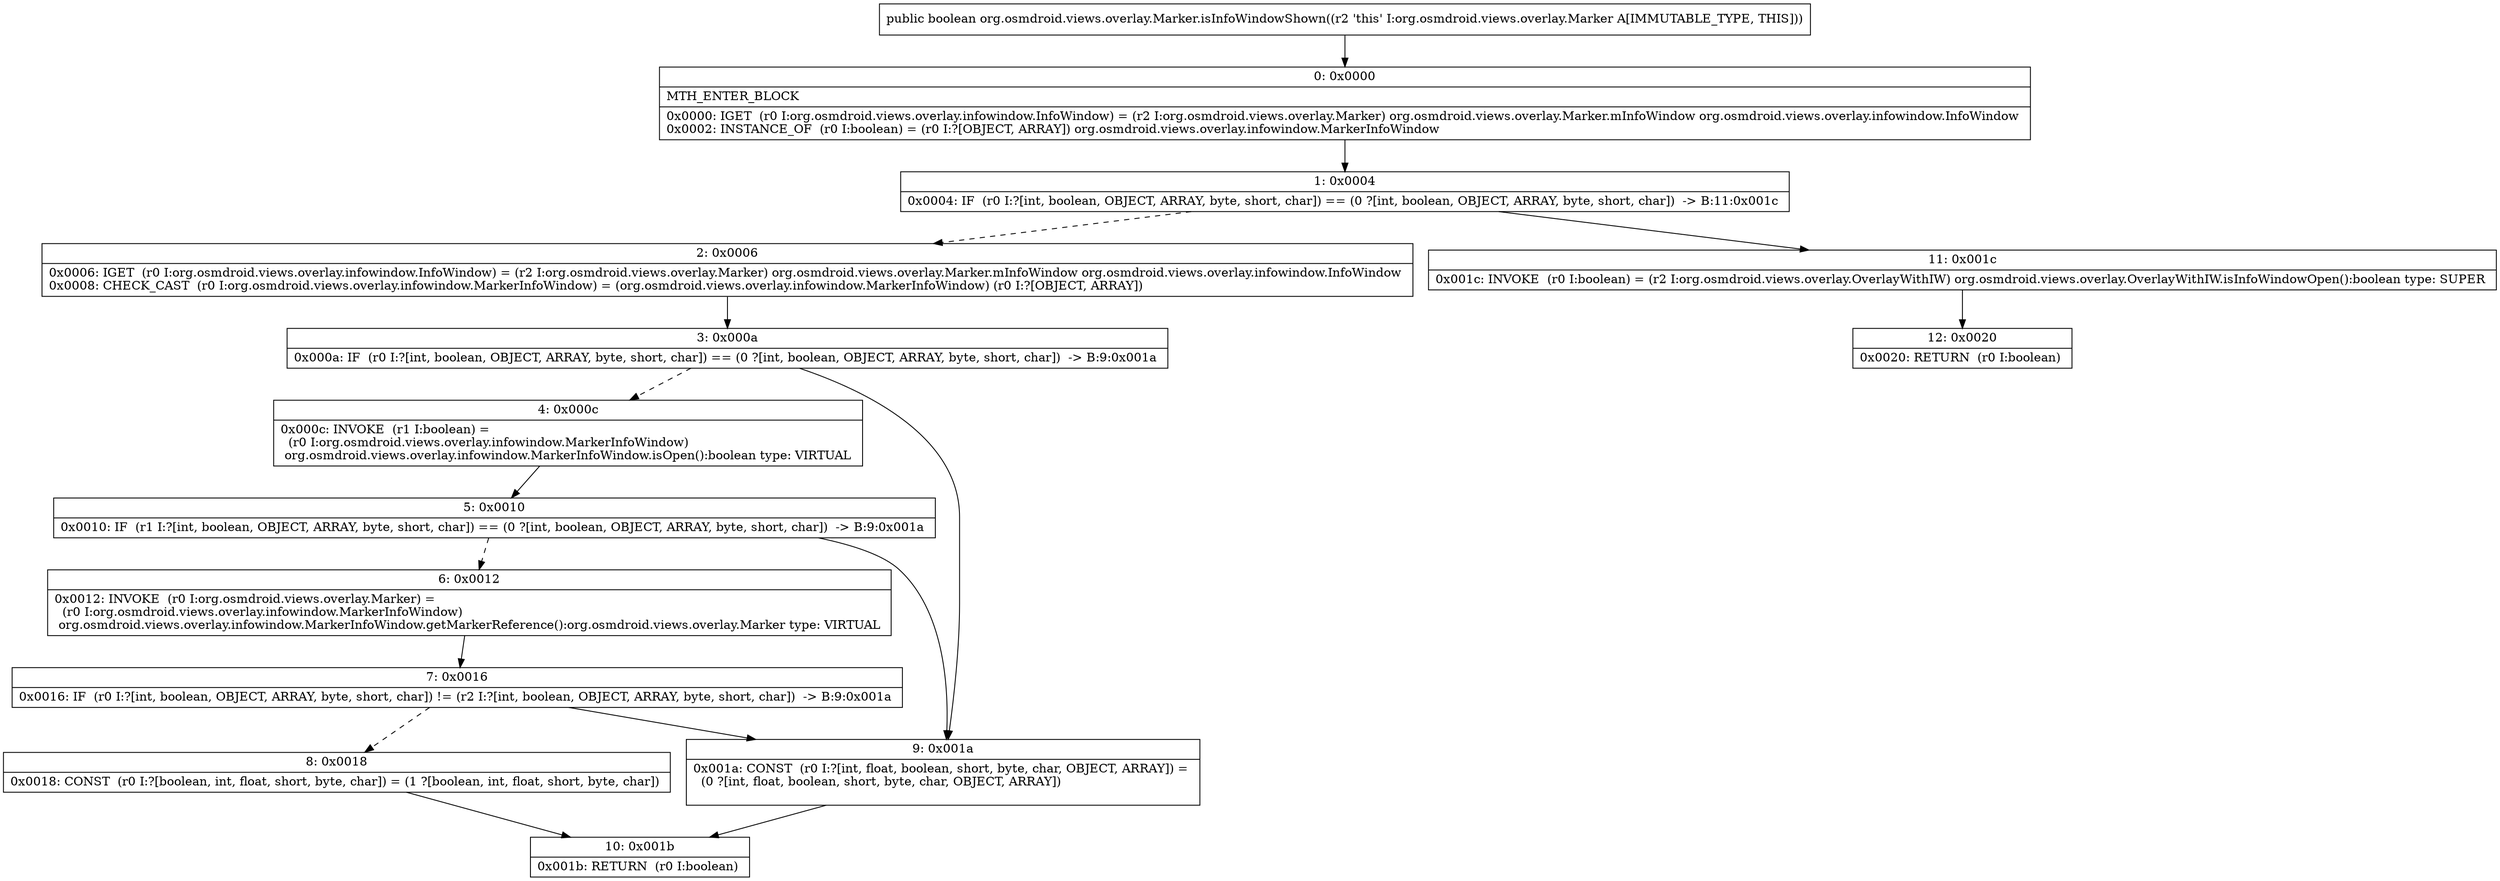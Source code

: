 digraph "CFG fororg.osmdroid.views.overlay.Marker.isInfoWindowShown()Z" {
Node_0 [shape=record,label="{0\:\ 0x0000|MTH_ENTER_BLOCK\l|0x0000: IGET  (r0 I:org.osmdroid.views.overlay.infowindow.InfoWindow) = (r2 I:org.osmdroid.views.overlay.Marker) org.osmdroid.views.overlay.Marker.mInfoWindow org.osmdroid.views.overlay.infowindow.InfoWindow \l0x0002: INSTANCE_OF  (r0 I:boolean) = (r0 I:?[OBJECT, ARRAY]) org.osmdroid.views.overlay.infowindow.MarkerInfoWindow \l}"];
Node_1 [shape=record,label="{1\:\ 0x0004|0x0004: IF  (r0 I:?[int, boolean, OBJECT, ARRAY, byte, short, char]) == (0 ?[int, boolean, OBJECT, ARRAY, byte, short, char])  \-\> B:11:0x001c \l}"];
Node_2 [shape=record,label="{2\:\ 0x0006|0x0006: IGET  (r0 I:org.osmdroid.views.overlay.infowindow.InfoWindow) = (r2 I:org.osmdroid.views.overlay.Marker) org.osmdroid.views.overlay.Marker.mInfoWindow org.osmdroid.views.overlay.infowindow.InfoWindow \l0x0008: CHECK_CAST  (r0 I:org.osmdroid.views.overlay.infowindow.MarkerInfoWindow) = (org.osmdroid.views.overlay.infowindow.MarkerInfoWindow) (r0 I:?[OBJECT, ARRAY]) \l}"];
Node_3 [shape=record,label="{3\:\ 0x000a|0x000a: IF  (r0 I:?[int, boolean, OBJECT, ARRAY, byte, short, char]) == (0 ?[int, boolean, OBJECT, ARRAY, byte, short, char])  \-\> B:9:0x001a \l}"];
Node_4 [shape=record,label="{4\:\ 0x000c|0x000c: INVOKE  (r1 I:boolean) = \l  (r0 I:org.osmdroid.views.overlay.infowindow.MarkerInfoWindow)\l org.osmdroid.views.overlay.infowindow.MarkerInfoWindow.isOpen():boolean type: VIRTUAL \l}"];
Node_5 [shape=record,label="{5\:\ 0x0010|0x0010: IF  (r1 I:?[int, boolean, OBJECT, ARRAY, byte, short, char]) == (0 ?[int, boolean, OBJECT, ARRAY, byte, short, char])  \-\> B:9:0x001a \l}"];
Node_6 [shape=record,label="{6\:\ 0x0012|0x0012: INVOKE  (r0 I:org.osmdroid.views.overlay.Marker) = \l  (r0 I:org.osmdroid.views.overlay.infowindow.MarkerInfoWindow)\l org.osmdroid.views.overlay.infowindow.MarkerInfoWindow.getMarkerReference():org.osmdroid.views.overlay.Marker type: VIRTUAL \l}"];
Node_7 [shape=record,label="{7\:\ 0x0016|0x0016: IF  (r0 I:?[int, boolean, OBJECT, ARRAY, byte, short, char]) != (r2 I:?[int, boolean, OBJECT, ARRAY, byte, short, char])  \-\> B:9:0x001a \l}"];
Node_8 [shape=record,label="{8\:\ 0x0018|0x0018: CONST  (r0 I:?[boolean, int, float, short, byte, char]) = (1 ?[boolean, int, float, short, byte, char]) \l}"];
Node_9 [shape=record,label="{9\:\ 0x001a|0x001a: CONST  (r0 I:?[int, float, boolean, short, byte, char, OBJECT, ARRAY]) = \l  (0 ?[int, float, boolean, short, byte, char, OBJECT, ARRAY])\l \l}"];
Node_10 [shape=record,label="{10\:\ 0x001b|0x001b: RETURN  (r0 I:boolean) \l}"];
Node_11 [shape=record,label="{11\:\ 0x001c|0x001c: INVOKE  (r0 I:boolean) = (r2 I:org.osmdroid.views.overlay.OverlayWithIW) org.osmdroid.views.overlay.OverlayWithIW.isInfoWindowOpen():boolean type: SUPER \l}"];
Node_12 [shape=record,label="{12\:\ 0x0020|0x0020: RETURN  (r0 I:boolean) \l}"];
MethodNode[shape=record,label="{public boolean org.osmdroid.views.overlay.Marker.isInfoWindowShown((r2 'this' I:org.osmdroid.views.overlay.Marker A[IMMUTABLE_TYPE, THIS])) }"];
MethodNode -> Node_0;
Node_0 -> Node_1;
Node_1 -> Node_2[style=dashed];
Node_1 -> Node_11;
Node_2 -> Node_3;
Node_3 -> Node_4[style=dashed];
Node_3 -> Node_9;
Node_4 -> Node_5;
Node_5 -> Node_6[style=dashed];
Node_5 -> Node_9;
Node_6 -> Node_7;
Node_7 -> Node_8[style=dashed];
Node_7 -> Node_9;
Node_8 -> Node_10;
Node_9 -> Node_10;
Node_11 -> Node_12;
}

